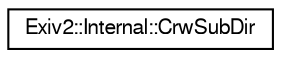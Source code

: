digraph "Graphical Class Hierarchy"
{
  edge [fontname="FreeSans",fontsize="10",labelfontname="FreeSans",labelfontsize="10"];
  node [fontname="FreeSans",fontsize="10",shape=record];
  rankdir="LR";
  Node1 [label="Exiv2::Internal::CrwSubDir",height=0.2,width=0.4,color="black", fillcolor="white", style="filled",URL="$structExiv2_1_1Internal_1_1CrwSubDir.html",tooltip="Structure for the CIFF directory hierarchy. "];
}
